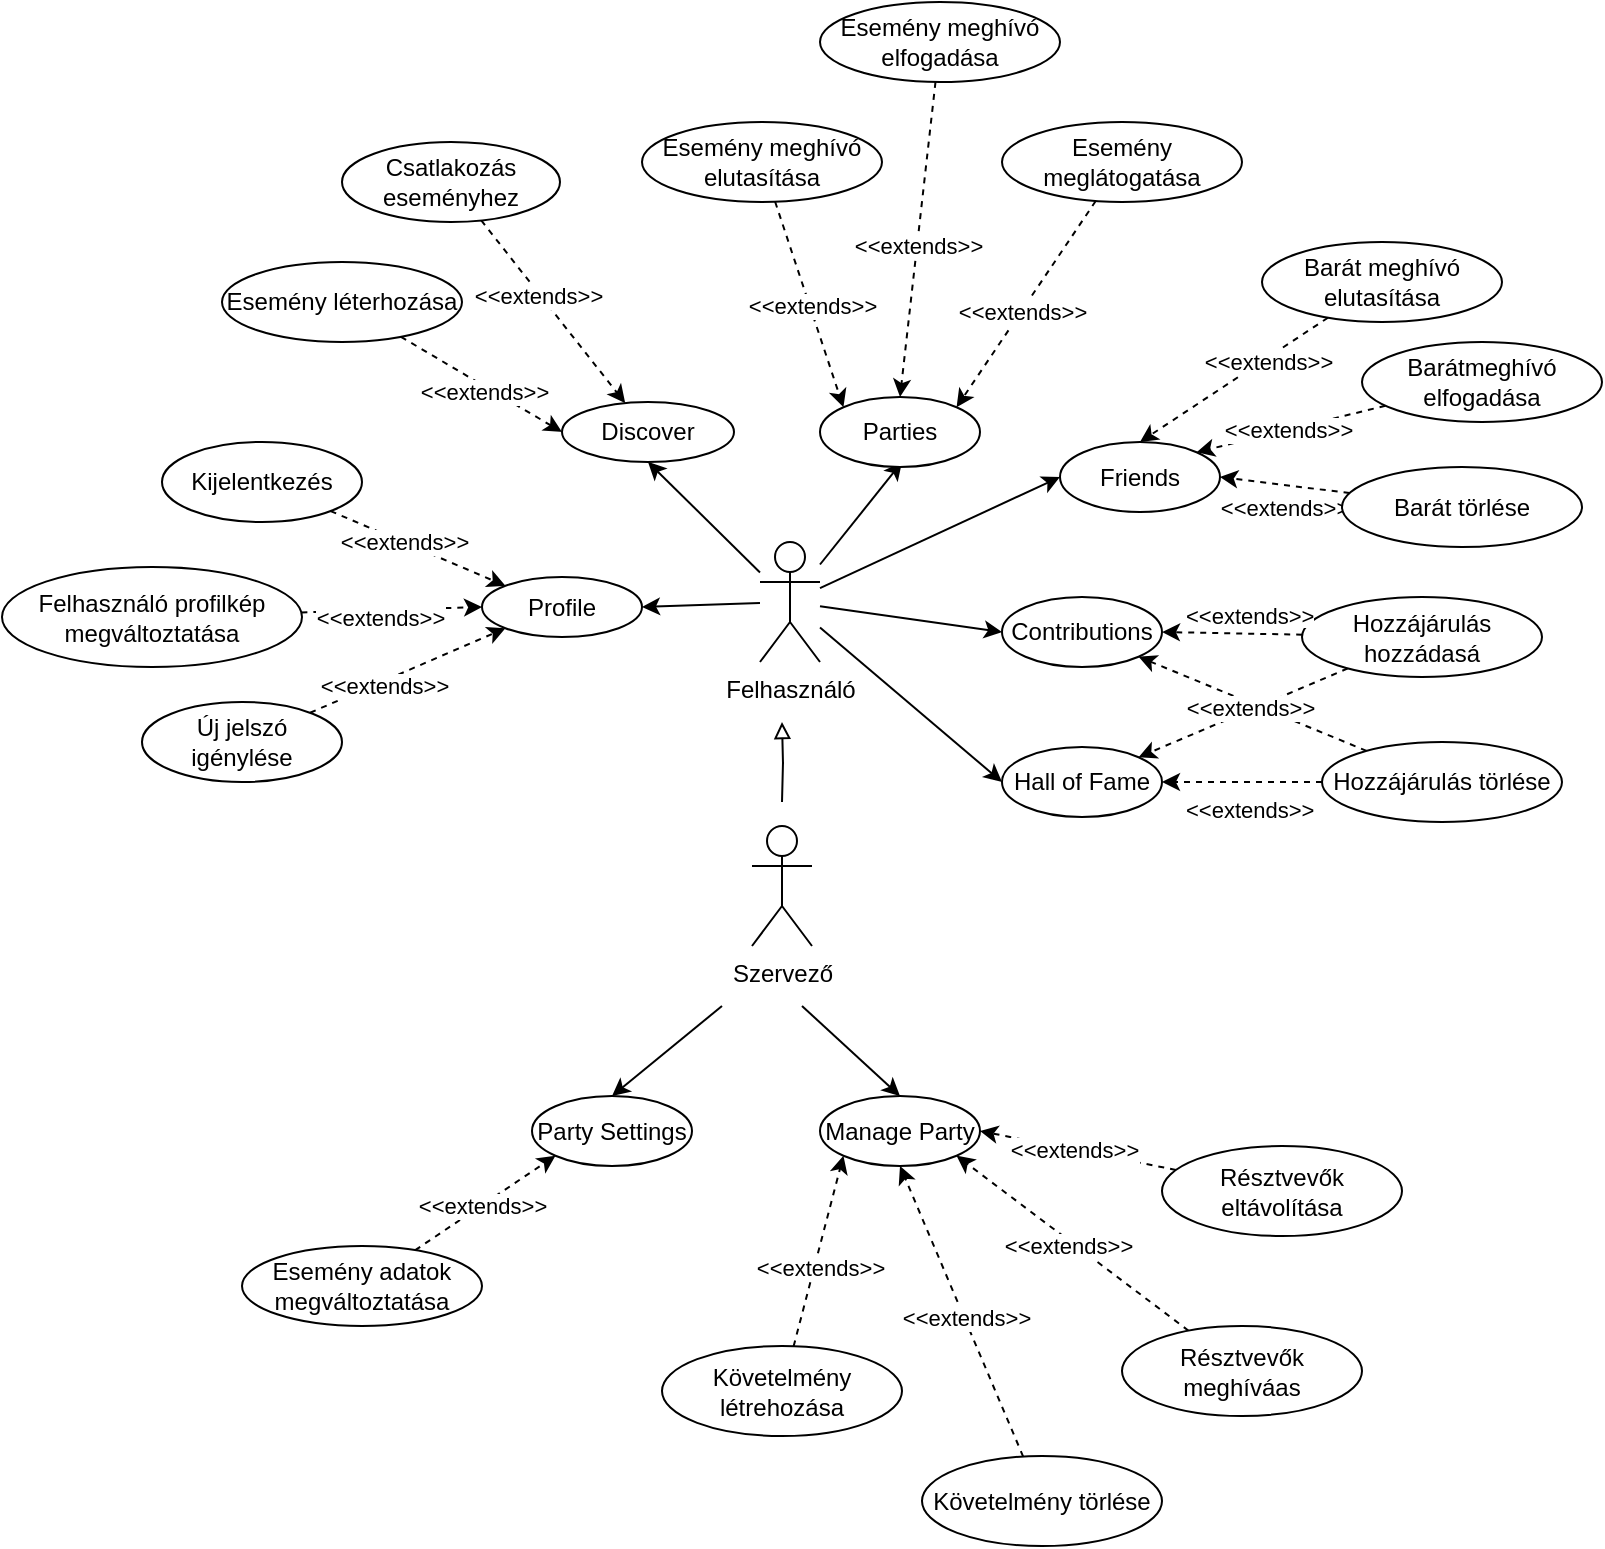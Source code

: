 <mxfile version="26.2.14">
  <diagram name="1 oldal" id="0tnKmoSmm8f2H6G0vDm-">
    <mxGraphModel dx="1554" dy="823" grid="1" gridSize="10" guides="1" tooltips="1" connect="1" arrows="1" fold="1" page="1" pageScale="1" pageWidth="827" pageHeight="1169" math="0" shadow="0">
      <root>
        <mxCell id="0" />
        <mxCell id="1" parent="0" />
        <mxCell id="uxpcnXzIsmi5wqUqtzkC-39" style="rounded=0;orthogonalLoop=1;jettySize=auto;html=1;entryX=1;entryY=0.5;entryDx=0;entryDy=0;" edge="1" parent="1" source="uxpcnXzIsmi5wqUqtzkC-1" target="uxpcnXzIsmi5wqUqtzkC-2">
          <mxGeometry relative="1" as="geometry" />
        </mxCell>
        <mxCell id="uxpcnXzIsmi5wqUqtzkC-40" style="rounded=0;orthogonalLoop=1;jettySize=auto;html=1;entryX=0.5;entryY=1;entryDx=0;entryDy=0;" edge="1" parent="1" source="uxpcnXzIsmi5wqUqtzkC-1" target="uxpcnXzIsmi5wqUqtzkC-3">
          <mxGeometry relative="1" as="geometry" />
        </mxCell>
        <mxCell id="uxpcnXzIsmi5wqUqtzkC-41" style="rounded=0;orthogonalLoop=1;jettySize=auto;html=1;" edge="1" parent="1" source="uxpcnXzIsmi5wqUqtzkC-1">
          <mxGeometry relative="1" as="geometry">
            <mxPoint x="470" y="270" as="targetPoint" />
          </mxGeometry>
        </mxCell>
        <mxCell id="uxpcnXzIsmi5wqUqtzkC-42" style="rounded=0;orthogonalLoop=1;jettySize=auto;html=1;entryX=0;entryY=0.5;entryDx=0;entryDy=0;" edge="1" parent="1" source="uxpcnXzIsmi5wqUqtzkC-1" target="uxpcnXzIsmi5wqUqtzkC-5">
          <mxGeometry relative="1" as="geometry" />
        </mxCell>
        <mxCell id="uxpcnXzIsmi5wqUqtzkC-43" style="rounded=0;orthogonalLoop=1;jettySize=auto;html=1;entryX=0;entryY=0.5;entryDx=0;entryDy=0;" edge="1" parent="1" source="uxpcnXzIsmi5wqUqtzkC-1" target="uxpcnXzIsmi5wqUqtzkC-24">
          <mxGeometry relative="1" as="geometry" />
        </mxCell>
        <mxCell id="uxpcnXzIsmi5wqUqtzkC-44" style="rounded=0;orthogonalLoop=1;jettySize=auto;html=1;entryX=0;entryY=0.5;entryDx=0;entryDy=0;" edge="1" parent="1" source="uxpcnXzIsmi5wqUqtzkC-1" target="uxpcnXzIsmi5wqUqtzkC-28">
          <mxGeometry relative="1" as="geometry" />
        </mxCell>
        <mxCell id="uxpcnXzIsmi5wqUqtzkC-1" value="Felhasználó" style="shape=umlActor;verticalLabelPosition=bottom;verticalAlign=top;html=1;outlineConnect=0;" vertex="1" parent="1">
          <mxGeometry x="399" y="310" width="30" height="60" as="geometry" />
        </mxCell>
        <mxCell id="uxpcnXzIsmi5wqUqtzkC-2" value="Profile" style="ellipse;whiteSpace=wrap;html=1;" vertex="1" parent="1">
          <mxGeometry x="260" y="327.5" width="80" height="30" as="geometry" />
        </mxCell>
        <mxCell id="uxpcnXzIsmi5wqUqtzkC-3" value="Discover" style="ellipse;whiteSpace=wrap;html=1;" vertex="1" parent="1">
          <mxGeometry x="300" y="240" width="86" height="30" as="geometry" />
        </mxCell>
        <mxCell id="uxpcnXzIsmi5wqUqtzkC-4" value="Parties" style="ellipse;whiteSpace=wrap;html=1;" vertex="1" parent="1">
          <mxGeometry x="429" y="237.5" width="80" height="35" as="geometry" />
        </mxCell>
        <mxCell id="uxpcnXzIsmi5wqUqtzkC-5" value="Friends" style="ellipse;whiteSpace=wrap;html=1;" vertex="1" parent="1">
          <mxGeometry x="549" y="260" width="80" height="35" as="geometry" />
        </mxCell>
        <mxCell id="uxpcnXzIsmi5wqUqtzkC-9" style="rounded=0;orthogonalLoop=1;jettySize=auto;html=1;entryX=0;entryY=0;entryDx=0;entryDy=0;dashed=1;" edge="1" parent="1" source="uxpcnXzIsmi5wqUqtzkC-6" target="uxpcnXzIsmi5wqUqtzkC-2">
          <mxGeometry relative="1" as="geometry" />
        </mxCell>
        <mxCell id="uxpcnXzIsmi5wqUqtzkC-12" value="&amp;lt;&amp;lt;extends&amp;gt;&amp;gt;" style="edgeLabel;html=1;align=center;verticalAlign=middle;resizable=0;points=[];" vertex="1" connectable="0" parent="uxpcnXzIsmi5wqUqtzkC-9">
          <mxGeometry x="-0.173" relative="1" as="geometry">
            <mxPoint as="offset" />
          </mxGeometry>
        </mxCell>
        <mxCell id="uxpcnXzIsmi5wqUqtzkC-6" value="Kijelentkezés" style="ellipse;whiteSpace=wrap;html=1;" vertex="1" parent="1">
          <mxGeometry x="100" y="260" width="100" height="40" as="geometry" />
        </mxCell>
        <mxCell id="uxpcnXzIsmi5wqUqtzkC-10" style="rounded=0;orthogonalLoop=1;jettySize=auto;html=1;entryX=0;entryY=0.5;entryDx=0;entryDy=0;dashed=1;" edge="1" parent="1" source="uxpcnXzIsmi5wqUqtzkC-7" target="uxpcnXzIsmi5wqUqtzkC-2">
          <mxGeometry relative="1" as="geometry" />
        </mxCell>
        <mxCell id="uxpcnXzIsmi5wqUqtzkC-14" value="&amp;lt;&amp;lt;extends&amp;gt;&amp;gt;" style="edgeLabel;html=1;align=center;verticalAlign=middle;resizable=0;points=[];" vertex="1" connectable="0" parent="uxpcnXzIsmi5wqUqtzkC-10">
          <mxGeometry x="-0.408" relative="1" as="geometry">
            <mxPoint x="13" y="3" as="offset" />
          </mxGeometry>
        </mxCell>
        <mxCell id="uxpcnXzIsmi5wqUqtzkC-7" value="Felhasználó profilkép megváltoztatása" style="ellipse;whiteSpace=wrap;html=1;" vertex="1" parent="1">
          <mxGeometry x="20" y="322.5" width="150" height="50" as="geometry" />
        </mxCell>
        <mxCell id="uxpcnXzIsmi5wqUqtzkC-11" style="rounded=0;orthogonalLoop=1;jettySize=auto;html=1;entryX=0;entryY=1;entryDx=0;entryDy=0;dashed=1;" edge="1" parent="1" source="uxpcnXzIsmi5wqUqtzkC-8" target="uxpcnXzIsmi5wqUqtzkC-2">
          <mxGeometry relative="1" as="geometry" />
        </mxCell>
        <mxCell id="uxpcnXzIsmi5wqUqtzkC-13" value="&amp;lt;&amp;lt;extends&amp;gt;&amp;gt;" style="edgeLabel;html=1;align=center;verticalAlign=middle;resizable=0;points=[];" vertex="1" connectable="0" parent="uxpcnXzIsmi5wqUqtzkC-11">
          <mxGeometry x="-0.276" y="-2" relative="1" as="geometry">
            <mxPoint x="1" as="offset" />
          </mxGeometry>
        </mxCell>
        <mxCell id="uxpcnXzIsmi5wqUqtzkC-8" value="Új jelszó igénylése" style="ellipse;whiteSpace=wrap;html=1;" vertex="1" parent="1">
          <mxGeometry x="90" y="390" width="100" height="40" as="geometry" />
        </mxCell>
        <mxCell id="uxpcnXzIsmi5wqUqtzkC-45" style="rounded=0;orthogonalLoop=1;jettySize=auto;html=1;entryX=0;entryY=0.5;entryDx=0;entryDy=0;dashed=1;" edge="1" parent="1" source="uxpcnXzIsmi5wqUqtzkC-15" target="uxpcnXzIsmi5wqUqtzkC-3">
          <mxGeometry relative="1" as="geometry" />
        </mxCell>
        <mxCell id="uxpcnXzIsmi5wqUqtzkC-65" value="&lt;span style=&quot;color: rgba(0, 0, 0, 0); font-family: monospace; font-size: 0px; text-align: start; background-color: rgb(236, 236, 236);&quot;&gt;%3CmxGraphModel%3E%3Croot%3E%3CmxCell%20id%3D%220%22%2F%3E%3CmxCell%20id%3D%221%22%20parent%3D%220%22%2F%3E%3CmxCell%20id%3D%222%22%20value%3D%22%26amp%3Blt%3B%26amp%3Blt%3Bextends%26amp%3Bgt%3B%26amp%3Bgt%3B%22%20style%3D%22edgeLabel%3Bhtml%3D1%3Balign%3Dcenter%3BverticalAlign%3Dmiddle%3Bresizable%3D0%3Bpoints%3D%5B%5D%3B%22%20vertex%3D%221%22%20connectable%3D%220%22%20parent%3D%221%22%3E%3CmxGeometry%20x%3D%22220.269%22%20y%3D%22309.861%22%20as%3D%22geometry%22%2F%3E%3C%2FmxCell%3E%3C%2Froot%3E%3C%2FmxGraphModel%3E&lt;/span&gt;&lt;span style=&quot;color: rgba(0, 0, 0, 0); font-family: monospace; font-size: 0px; text-align: start; background-color: rgb(236, 236, 236);&quot;&gt;%3CmxGraphModel%3E%3Croot%3E%3CmxCell%20id%3D%220%22%2F%3E%3CmxCell%20id%3D%221%22%20parent%3D%220%22%2F%3E%3CmxCell%20id%3D%222%22%20value%3D%22%26amp%3Blt%3B%26amp%3Blt%3Bextends%26amp%3Bgt%3B%26amp%3Bgt%3B%22%20style%3D%22edgeLabel%3Bhtml%3D1%3Balign%3Dcenter%3BverticalAlign%3Dmiddle%3Bresizable%3D0%3Bpoints%3D%5B%5D%3B%22%20vertex%3D%221%22%20connectable%3D%220%22%20parent%3D%221%22%3E%3CmxGeometry%20x%3D%22220.269%22%20y%3D%22309.861%22%20as%3D%22geometry%22%2F%3E%3C%2FmxCell%3E%3C%2Froot%3E%3C%2FmxGraphModel%3E&lt;/span&gt;" style="edgeLabel;html=1;align=center;verticalAlign=middle;resizable=0;points=[];" vertex="1" connectable="0" parent="uxpcnXzIsmi5wqUqtzkC-45">
          <mxGeometry x="-0.054" relative="1" as="geometry">
            <mxPoint as="offset" />
          </mxGeometry>
        </mxCell>
        <mxCell id="uxpcnXzIsmi5wqUqtzkC-68" value="&amp;lt;&amp;lt;extends&amp;gt;&amp;gt;" style="edgeLabel;html=1;align=center;verticalAlign=middle;resizable=0;points=[];" vertex="1" connectable="0" parent="uxpcnXzIsmi5wqUqtzkC-45">
          <mxGeometry x="0.063" y="-2" relative="1" as="geometry">
            <mxPoint as="offset" />
          </mxGeometry>
        </mxCell>
        <mxCell id="uxpcnXzIsmi5wqUqtzkC-15" value="Esemény léterhozása" style="ellipse;whiteSpace=wrap;html=1;" vertex="1" parent="1">
          <mxGeometry x="130" y="170" width="120" height="40" as="geometry" />
        </mxCell>
        <mxCell id="uxpcnXzIsmi5wqUqtzkC-46" style="rounded=0;orthogonalLoop=1;jettySize=auto;html=1;dashed=1;" edge="1" parent="1" source="uxpcnXzIsmi5wqUqtzkC-17" target="uxpcnXzIsmi5wqUqtzkC-3">
          <mxGeometry relative="1" as="geometry" />
        </mxCell>
        <mxCell id="uxpcnXzIsmi5wqUqtzkC-69" value="&amp;lt;&amp;lt;extends&amp;gt;&amp;gt;" style="edgeLabel;html=1;align=center;verticalAlign=middle;resizable=0;points=[];" vertex="1" connectable="0" parent="uxpcnXzIsmi5wqUqtzkC-46">
          <mxGeometry x="-0.181" y="-1" relative="1" as="geometry">
            <mxPoint as="offset" />
          </mxGeometry>
        </mxCell>
        <mxCell id="uxpcnXzIsmi5wqUqtzkC-17" value="Csatlakozás eseményhez" style="ellipse;whiteSpace=wrap;html=1;" vertex="1" parent="1">
          <mxGeometry x="190" y="110" width="109" height="40" as="geometry" />
        </mxCell>
        <mxCell id="uxpcnXzIsmi5wqUqtzkC-47" style="rounded=0;orthogonalLoop=1;jettySize=auto;html=1;entryX=0;entryY=0;entryDx=0;entryDy=0;dashed=1;" edge="1" parent="1" source="uxpcnXzIsmi5wqUqtzkC-18" target="uxpcnXzIsmi5wqUqtzkC-4">
          <mxGeometry relative="1" as="geometry" />
        </mxCell>
        <mxCell id="uxpcnXzIsmi5wqUqtzkC-70" value="&amp;lt;&amp;lt;extends&amp;gt;&amp;gt;" style="edgeLabel;html=1;align=center;verticalAlign=middle;resizable=0;points=[];" vertex="1" connectable="0" parent="uxpcnXzIsmi5wqUqtzkC-47">
          <mxGeometry x="0.021" y="1" relative="1" as="geometry">
            <mxPoint as="offset" />
          </mxGeometry>
        </mxCell>
        <mxCell id="uxpcnXzIsmi5wqUqtzkC-18" value="Esemény meghívó elutasítása" style="ellipse;whiteSpace=wrap;html=1;" vertex="1" parent="1">
          <mxGeometry x="340" y="100" width="120" height="40" as="geometry" />
        </mxCell>
        <mxCell id="uxpcnXzIsmi5wqUqtzkC-49" style="rounded=0;orthogonalLoop=1;jettySize=auto;html=1;entryX=0.5;entryY=0;entryDx=0;entryDy=0;dashed=1;" edge="1" parent="1" source="uxpcnXzIsmi5wqUqtzkC-19" target="uxpcnXzIsmi5wqUqtzkC-4">
          <mxGeometry relative="1" as="geometry" />
        </mxCell>
        <mxCell id="uxpcnXzIsmi5wqUqtzkC-71" value="&amp;lt;&amp;lt;extends&amp;gt;&amp;gt;" style="edgeLabel;html=1;align=center;verticalAlign=middle;resizable=0;points=[];" vertex="1" connectable="0" parent="uxpcnXzIsmi5wqUqtzkC-49">
          <mxGeometry x="0.032" relative="1" as="geometry">
            <mxPoint as="offset" />
          </mxGeometry>
        </mxCell>
        <mxCell id="uxpcnXzIsmi5wqUqtzkC-19" value="Esemény meghívó elfogadása" style="ellipse;whiteSpace=wrap;html=1;" vertex="1" parent="1">
          <mxGeometry x="429" y="40" width="120" height="40" as="geometry" />
        </mxCell>
        <mxCell id="uxpcnXzIsmi5wqUqtzkC-50" style="rounded=0;orthogonalLoop=1;jettySize=auto;html=1;entryX=1;entryY=0;entryDx=0;entryDy=0;dashed=1;" edge="1" parent="1" source="uxpcnXzIsmi5wqUqtzkC-20" target="uxpcnXzIsmi5wqUqtzkC-4">
          <mxGeometry relative="1" as="geometry" />
        </mxCell>
        <mxCell id="uxpcnXzIsmi5wqUqtzkC-72" value="&amp;lt;&amp;lt;extends&amp;gt;&amp;gt;" style="edgeLabel;html=1;align=center;verticalAlign=middle;resizable=0;points=[];" vertex="1" connectable="0" parent="uxpcnXzIsmi5wqUqtzkC-50">
          <mxGeometry x="0.08" relative="1" as="geometry">
            <mxPoint as="offset" />
          </mxGeometry>
        </mxCell>
        <mxCell id="uxpcnXzIsmi5wqUqtzkC-20" value="Esemény meglátogatása" style="ellipse;whiteSpace=wrap;html=1;" vertex="1" parent="1">
          <mxGeometry x="520" y="100" width="120" height="40" as="geometry" />
        </mxCell>
        <mxCell id="uxpcnXzIsmi5wqUqtzkC-51" style="rounded=0;orthogonalLoop=1;jettySize=auto;html=1;entryX=0.5;entryY=0;entryDx=0;entryDy=0;dashed=1;" edge="1" parent="1" source="uxpcnXzIsmi5wqUqtzkC-21" target="uxpcnXzIsmi5wqUqtzkC-5">
          <mxGeometry relative="1" as="geometry" />
        </mxCell>
        <mxCell id="uxpcnXzIsmi5wqUqtzkC-73" value="&amp;lt;&amp;lt;extends&amp;gt;&amp;gt;" style="edgeLabel;html=1;align=center;verticalAlign=middle;resizable=0;points=[];" vertex="1" connectable="0" parent="uxpcnXzIsmi5wqUqtzkC-51">
          <mxGeometry x="-0.338" y="1" relative="1" as="geometry">
            <mxPoint as="offset" />
          </mxGeometry>
        </mxCell>
        <mxCell id="uxpcnXzIsmi5wqUqtzkC-21" value="Barát meghívó elutasítása" style="ellipse;whiteSpace=wrap;html=1;" vertex="1" parent="1">
          <mxGeometry x="650" y="160" width="120" height="40" as="geometry" />
        </mxCell>
        <mxCell id="uxpcnXzIsmi5wqUqtzkC-52" style="rounded=0;orthogonalLoop=1;jettySize=auto;html=1;entryX=1;entryY=0;entryDx=0;entryDy=0;dashed=1;" edge="1" parent="1" source="uxpcnXzIsmi5wqUqtzkC-22" target="uxpcnXzIsmi5wqUqtzkC-5">
          <mxGeometry relative="1" as="geometry" />
        </mxCell>
        <mxCell id="uxpcnXzIsmi5wqUqtzkC-74" value="&amp;lt;&amp;lt;extends&amp;gt;&amp;gt;" style="edgeLabel;html=1;align=center;verticalAlign=middle;resizable=0;points=[];" vertex="1" connectable="0" parent="uxpcnXzIsmi5wqUqtzkC-52">
          <mxGeometry x="0.029" relative="1" as="geometry">
            <mxPoint as="offset" />
          </mxGeometry>
        </mxCell>
        <mxCell id="uxpcnXzIsmi5wqUqtzkC-22" value="Barátmeghívó elfogadása" style="ellipse;whiteSpace=wrap;html=1;" vertex="1" parent="1">
          <mxGeometry x="700" y="210" width="120" height="40" as="geometry" />
        </mxCell>
        <mxCell id="uxpcnXzIsmi5wqUqtzkC-53" style="rounded=0;orthogonalLoop=1;jettySize=auto;html=1;entryX=1;entryY=0.5;entryDx=0;entryDy=0;dashed=1;" edge="1" parent="1" source="uxpcnXzIsmi5wqUqtzkC-23" target="uxpcnXzIsmi5wqUqtzkC-5">
          <mxGeometry relative="1" as="geometry" />
        </mxCell>
        <mxCell id="uxpcnXzIsmi5wqUqtzkC-75" value="&amp;lt;&amp;lt;extends&amp;gt;&amp;gt;" style="edgeLabel;html=1;align=center;verticalAlign=middle;resizable=0;points=[];" vertex="1" connectable="0" parent="uxpcnXzIsmi5wqUqtzkC-53">
          <mxGeometry x="-0.215" y="-3" relative="1" as="geometry">
            <mxPoint x="-8" y="13" as="offset" />
          </mxGeometry>
        </mxCell>
        <mxCell id="uxpcnXzIsmi5wqUqtzkC-23" value="Barát törlése" style="ellipse;whiteSpace=wrap;html=1;" vertex="1" parent="1">
          <mxGeometry x="690" y="272.5" width="120" height="40" as="geometry" />
        </mxCell>
        <mxCell id="uxpcnXzIsmi5wqUqtzkC-24" value="Contributions" style="ellipse;whiteSpace=wrap;html=1;" vertex="1" parent="1">
          <mxGeometry x="520" y="337.5" width="80" height="35" as="geometry" />
        </mxCell>
        <mxCell id="uxpcnXzIsmi5wqUqtzkC-25" style="edgeStyle=orthogonalEdgeStyle;rounded=0;orthogonalLoop=1;jettySize=auto;html=1;exitX=0.5;exitY=1;exitDx=0;exitDy=0;" edge="1" parent="1" source="uxpcnXzIsmi5wqUqtzkC-4" target="uxpcnXzIsmi5wqUqtzkC-4">
          <mxGeometry relative="1" as="geometry" />
        </mxCell>
        <mxCell id="uxpcnXzIsmi5wqUqtzkC-54" style="rounded=0;orthogonalLoop=1;jettySize=auto;html=1;entryX=1;entryY=0.5;entryDx=0;entryDy=0;dashed=1;" edge="1" parent="1" source="uxpcnXzIsmi5wqUqtzkC-26" target="uxpcnXzIsmi5wqUqtzkC-24">
          <mxGeometry relative="1" as="geometry" />
        </mxCell>
        <mxCell id="uxpcnXzIsmi5wqUqtzkC-55" style="rounded=0;orthogonalLoop=1;jettySize=auto;html=1;entryX=1;entryY=0;entryDx=0;entryDy=0;dashed=1;" edge="1" parent="1" source="uxpcnXzIsmi5wqUqtzkC-26" target="uxpcnXzIsmi5wqUqtzkC-28">
          <mxGeometry relative="1" as="geometry" />
        </mxCell>
        <mxCell id="uxpcnXzIsmi5wqUqtzkC-26" value="Hozzájárulás hozzádasá" style="ellipse;whiteSpace=wrap;html=1;" vertex="1" parent="1">
          <mxGeometry x="670" y="337.5" width="120" height="40" as="geometry" />
        </mxCell>
        <mxCell id="uxpcnXzIsmi5wqUqtzkC-56" style="rounded=0;orthogonalLoop=1;jettySize=auto;html=1;entryX=1;entryY=1;entryDx=0;entryDy=0;dashed=1;" edge="1" parent="1" source="uxpcnXzIsmi5wqUqtzkC-27" target="uxpcnXzIsmi5wqUqtzkC-24">
          <mxGeometry relative="1" as="geometry" />
        </mxCell>
        <mxCell id="uxpcnXzIsmi5wqUqtzkC-76" value="&amp;lt;&amp;lt;extends&amp;gt;&amp;gt;" style="edgeLabel;html=1;align=center;verticalAlign=middle;resizable=0;points=[];" vertex="1" connectable="0" parent="uxpcnXzIsmi5wqUqtzkC-56">
          <mxGeometry x="0.022" y="2" relative="1" as="geometry">
            <mxPoint as="offset" />
          </mxGeometry>
        </mxCell>
        <mxCell id="uxpcnXzIsmi5wqUqtzkC-57" style="rounded=0;orthogonalLoop=1;jettySize=auto;html=1;entryX=1;entryY=0.5;entryDx=0;entryDy=0;dashed=1;" edge="1" parent="1" source="uxpcnXzIsmi5wqUqtzkC-27" target="uxpcnXzIsmi5wqUqtzkC-28">
          <mxGeometry relative="1" as="geometry" />
        </mxCell>
        <mxCell id="uxpcnXzIsmi5wqUqtzkC-27" value="Hozzájárulás törlése" style="ellipse;whiteSpace=wrap;html=1;" vertex="1" parent="1">
          <mxGeometry x="680" y="410" width="120" height="40" as="geometry" />
        </mxCell>
        <mxCell id="uxpcnXzIsmi5wqUqtzkC-28" value="Hall of Fame" style="ellipse;whiteSpace=wrap;html=1;" vertex="1" parent="1">
          <mxGeometry x="520" y="412.5" width="80" height="35" as="geometry" />
        </mxCell>
        <mxCell id="uxpcnXzIsmi5wqUqtzkC-29" value="Party Settings" style="ellipse;whiteSpace=wrap;html=1;" vertex="1" parent="1">
          <mxGeometry x="285" y="587" width="80" height="35" as="geometry" />
        </mxCell>
        <mxCell id="uxpcnXzIsmi5wqUqtzkC-30" value="Manage Party" style="ellipse;whiteSpace=wrap;html=1;" vertex="1" parent="1">
          <mxGeometry x="429" y="587" width="80" height="35" as="geometry" />
        </mxCell>
        <mxCell id="uxpcnXzIsmi5wqUqtzkC-58" style="rounded=0;orthogonalLoop=1;jettySize=auto;html=1;entryX=0;entryY=1;entryDx=0;entryDy=0;dashed=1;" edge="1" parent="1" source="uxpcnXzIsmi5wqUqtzkC-31" target="uxpcnXzIsmi5wqUqtzkC-29">
          <mxGeometry relative="1" as="geometry" />
        </mxCell>
        <mxCell id="uxpcnXzIsmi5wqUqtzkC-83" value="&amp;lt;&amp;lt;extends&amp;gt;&amp;gt;" style="edgeLabel;html=1;align=center;verticalAlign=middle;resizable=0;points=[];" vertex="1" connectable="0" parent="uxpcnXzIsmi5wqUqtzkC-58">
          <mxGeometry x="-0.05" relative="1" as="geometry">
            <mxPoint as="offset" />
          </mxGeometry>
        </mxCell>
        <mxCell id="uxpcnXzIsmi5wqUqtzkC-31" value="Esemény adatok megváltoztatása" style="ellipse;whiteSpace=wrap;html=1;" vertex="1" parent="1">
          <mxGeometry x="140" y="662" width="120" height="40" as="geometry" />
        </mxCell>
        <mxCell id="uxpcnXzIsmi5wqUqtzkC-59" style="rounded=0;orthogonalLoop=1;jettySize=auto;html=1;entryX=0;entryY=1;entryDx=0;entryDy=0;dashed=1;" edge="1" parent="1" source="uxpcnXzIsmi5wqUqtzkC-32" target="uxpcnXzIsmi5wqUqtzkC-30">
          <mxGeometry relative="1" as="geometry" />
        </mxCell>
        <mxCell id="uxpcnXzIsmi5wqUqtzkC-82" value="&amp;lt;&amp;lt;extends&amp;gt;&amp;gt;" style="edgeLabel;html=1;align=center;verticalAlign=middle;resizable=0;points=[];" vertex="1" connectable="0" parent="uxpcnXzIsmi5wqUqtzkC-59">
          <mxGeometry x="-0.171" y="-3" relative="1" as="geometry">
            <mxPoint as="offset" />
          </mxGeometry>
        </mxCell>
        <mxCell id="uxpcnXzIsmi5wqUqtzkC-32" value="Követelmény létrehozása" style="ellipse;whiteSpace=wrap;html=1;" vertex="1" parent="1">
          <mxGeometry x="350" y="712" width="120" height="45" as="geometry" />
        </mxCell>
        <mxCell id="uxpcnXzIsmi5wqUqtzkC-60" style="rounded=0;orthogonalLoop=1;jettySize=auto;html=1;entryX=0.5;entryY=1;entryDx=0;entryDy=0;dashed=1;" edge="1" parent="1" source="uxpcnXzIsmi5wqUqtzkC-33" target="uxpcnXzIsmi5wqUqtzkC-30">
          <mxGeometry relative="1" as="geometry" />
        </mxCell>
        <mxCell id="uxpcnXzIsmi5wqUqtzkC-81" value="&amp;lt;&amp;lt;extends&amp;gt;&amp;gt;" style="edgeLabel;html=1;align=center;verticalAlign=middle;resizable=0;points=[];" vertex="1" connectable="0" parent="uxpcnXzIsmi5wqUqtzkC-60">
          <mxGeometry x="-0.05" relative="1" as="geometry">
            <mxPoint as="offset" />
          </mxGeometry>
        </mxCell>
        <mxCell id="uxpcnXzIsmi5wqUqtzkC-33" value="Követelmény törlése" style="ellipse;whiteSpace=wrap;html=1;" vertex="1" parent="1">
          <mxGeometry x="480" y="767" width="120" height="45" as="geometry" />
        </mxCell>
        <mxCell id="uxpcnXzIsmi5wqUqtzkC-61" style="rounded=0;orthogonalLoop=1;jettySize=auto;html=1;entryX=1;entryY=1;entryDx=0;entryDy=0;dashed=1;" edge="1" parent="1" source="uxpcnXzIsmi5wqUqtzkC-34" target="uxpcnXzIsmi5wqUqtzkC-30">
          <mxGeometry relative="1" as="geometry" />
        </mxCell>
        <mxCell id="uxpcnXzIsmi5wqUqtzkC-80" value="&amp;lt;&amp;lt;extends&amp;gt;&amp;gt;" style="edgeLabel;html=1;align=center;verticalAlign=middle;resizable=0;points=[];" vertex="1" connectable="0" parent="uxpcnXzIsmi5wqUqtzkC-61">
          <mxGeometry x="0.02" y="3" relative="1" as="geometry">
            <mxPoint as="offset" />
          </mxGeometry>
        </mxCell>
        <mxCell id="uxpcnXzIsmi5wqUqtzkC-34" value="Résztvevők meghíváas" style="ellipse;whiteSpace=wrap;html=1;" vertex="1" parent="1">
          <mxGeometry x="580" y="702" width="120" height="45" as="geometry" />
        </mxCell>
        <mxCell id="uxpcnXzIsmi5wqUqtzkC-62" style="rounded=0;orthogonalLoop=1;jettySize=auto;html=1;entryX=1;entryY=0.5;entryDx=0;entryDy=0;dashed=1;" edge="1" parent="1" source="uxpcnXzIsmi5wqUqtzkC-35" target="uxpcnXzIsmi5wqUqtzkC-30">
          <mxGeometry relative="1" as="geometry" />
        </mxCell>
        <mxCell id="uxpcnXzIsmi5wqUqtzkC-79" value="&amp;lt;&amp;lt;extends&amp;gt;&amp;gt;" style="edgeLabel;html=1;align=center;verticalAlign=middle;resizable=0;points=[];" vertex="1" connectable="0" parent="uxpcnXzIsmi5wqUqtzkC-62">
          <mxGeometry x="0.055" y="-1" relative="1" as="geometry">
            <mxPoint y="1" as="offset" />
          </mxGeometry>
        </mxCell>
        <mxCell id="uxpcnXzIsmi5wqUqtzkC-35" value="R&lt;span style=&quot;background-color: transparent; color: light-dark(rgb(0, 0, 0), rgb(255, 255, 255));&quot;&gt;észtvevők eltávolítása&lt;/span&gt;" style="ellipse;whiteSpace=wrap;html=1;" vertex="1" parent="1">
          <mxGeometry x="600" y="612" width="120" height="45" as="geometry" />
        </mxCell>
        <mxCell id="uxpcnXzIsmi5wqUqtzkC-38" style="edgeStyle=orthogonalEdgeStyle;rounded=0;orthogonalLoop=1;jettySize=auto;html=1;endArrow=block;endFill=0;" edge="1" parent="1">
          <mxGeometry relative="1" as="geometry">
            <mxPoint x="410" y="400" as="targetPoint" />
            <mxPoint x="410" y="440" as="sourcePoint" />
          </mxGeometry>
        </mxCell>
        <mxCell id="uxpcnXzIsmi5wqUqtzkC-63" style="rounded=0;orthogonalLoop=1;jettySize=auto;html=1;entryX=0.5;entryY=0;entryDx=0;entryDy=0;" edge="1" parent="1" target="uxpcnXzIsmi5wqUqtzkC-29">
          <mxGeometry relative="1" as="geometry">
            <mxPoint x="380" y="542" as="sourcePoint" />
          </mxGeometry>
        </mxCell>
        <mxCell id="uxpcnXzIsmi5wqUqtzkC-64" style="rounded=0;orthogonalLoop=1;jettySize=auto;html=1;entryX=0.5;entryY=0;entryDx=0;entryDy=0;" edge="1" parent="1" target="uxpcnXzIsmi5wqUqtzkC-30">
          <mxGeometry relative="1" as="geometry">
            <mxPoint x="420" y="542" as="sourcePoint" />
          </mxGeometry>
        </mxCell>
        <mxCell id="uxpcnXzIsmi5wqUqtzkC-36" value="Szervező" style="shape=umlActor;verticalLabelPosition=bottom;verticalAlign=top;html=1;outlineConnect=0;" vertex="1" parent="1">
          <mxGeometry x="395" y="452" width="30" height="60" as="geometry" />
        </mxCell>
        <mxCell id="uxpcnXzIsmi5wqUqtzkC-37" style="edgeStyle=orthogonalEdgeStyle;rounded=0;orthogonalLoop=1;jettySize=auto;html=1;exitX=0.5;exitY=1;exitDx=0;exitDy=0;" edge="1" parent="1" source="uxpcnXzIsmi5wqUqtzkC-29" target="uxpcnXzIsmi5wqUqtzkC-29">
          <mxGeometry relative="1" as="geometry" />
        </mxCell>
        <mxCell id="uxpcnXzIsmi5wqUqtzkC-77" value="&lt;span style=&quot;color: rgb(0, 0, 0); font-family: Helvetica; font-size: 11px; font-style: normal; font-variant-ligatures: normal; font-variant-caps: normal; font-weight: 400; letter-spacing: normal; orphans: 2; text-align: center; text-indent: 0px; text-transform: none; widows: 2; word-spacing: 0px; -webkit-text-stroke-width: 0px; white-space: nowrap; background-color: rgb(255, 255, 255); text-decoration-thickness: initial; text-decoration-style: initial; text-decoration-color: initial; display: inline !important; float: none;&quot;&gt;&amp;lt;&amp;lt;extends&amp;gt;&amp;gt;&lt;/span&gt;" style="text;whiteSpace=wrap;html=1;" vertex="1" parent="1">
          <mxGeometry x="610" y="332.5" width="100" height="40" as="geometry" />
        </mxCell>
        <mxCell id="uxpcnXzIsmi5wqUqtzkC-78" value="&lt;span style=&quot;color: rgb(0, 0, 0); font-family: Helvetica; font-size: 11px; font-style: normal; font-variant-ligatures: normal; font-variant-caps: normal; font-weight: 400; letter-spacing: normal; orphans: 2; text-align: center; text-indent: 0px; text-transform: none; widows: 2; word-spacing: 0px; -webkit-text-stroke-width: 0px; white-space: nowrap; background-color: rgb(255, 255, 255); text-decoration-thickness: initial; text-decoration-style: initial; text-decoration-color: initial; display: inline !important; float: none;&quot;&gt;&amp;lt;&amp;lt;extends&amp;gt;&amp;gt;&lt;/span&gt;" style="text;whiteSpace=wrap;html=1;" vertex="1" parent="1">
          <mxGeometry x="610" y="430" width="100" height="40" as="geometry" />
        </mxCell>
      </root>
    </mxGraphModel>
  </diagram>
</mxfile>
